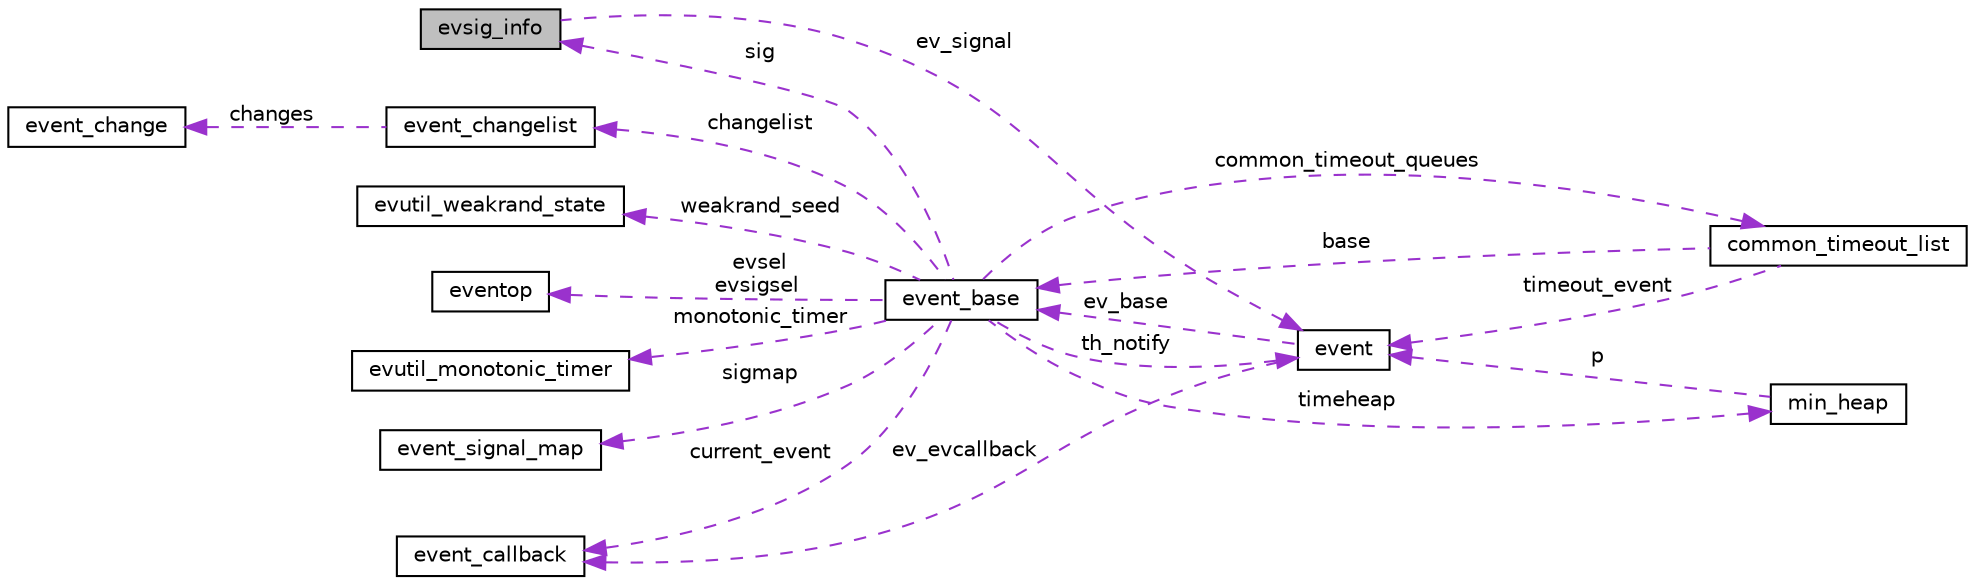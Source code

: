 digraph "evsig_info"
{
 // LATEX_PDF_SIZE
  edge [fontname="Helvetica",fontsize="10",labelfontname="Helvetica",labelfontsize="10"];
  node [fontname="Helvetica",fontsize="10",shape=record];
  rankdir="LR";
  Node1 [label="evsig_info",height=0.2,width=0.4,color="black", fillcolor="grey75", style="filled", fontcolor="black",tooltip=" "];
  Node2 -> Node1 [dir="back",color="darkorchid3",fontsize="10",style="dashed",label=" ev_signal" ,fontname="Helvetica"];
  Node2 [label="event",height=0.2,width=0.4,color="black", fillcolor="white", style="filled",URL="$structevent.html",tooltip=" "];
  Node3 -> Node2 [dir="back",color="darkorchid3",fontsize="10",style="dashed",label=" ev_evcallback" ,fontname="Helvetica"];
  Node3 [label="event_callback",height=0.2,width=0.4,color="black", fillcolor="white", style="filled",URL="$structevent__callback.html",tooltip=" "];
  Node4 -> Node2 [dir="back",color="darkorchid3",fontsize="10",style="dashed",label=" ev_base" ,fontname="Helvetica"];
  Node4 [label="event_base",height=0.2,width=0.4,color="black", fillcolor="white", style="filled",URL="$structevent__base.html",tooltip=" "];
  Node5 -> Node4 [dir="back",color="darkorchid3",fontsize="10",style="dashed",label=" evsel\nevsigsel" ,fontname="Helvetica"];
  Node5 [label="eventop",height=0.2,width=0.4,color="black", fillcolor="white", style="filled",URL="$structeventop.html",tooltip=" "];
  Node1 -> Node4 [dir="back",color="darkorchid3",fontsize="10",style="dashed",label=" sig" ,fontname="Helvetica"];
  Node6 -> Node4 [dir="back",color="darkorchid3",fontsize="10",style="dashed",label=" timeheap" ,fontname="Helvetica"];
  Node6 [label="min_heap",height=0.2,width=0.4,color="black", fillcolor="white", style="filled",URL="$structmin__heap.html",tooltip=" "];
  Node2 -> Node6 [dir="back",color="darkorchid3",fontsize="10",style="dashed",label=" p" ,fontname="Helvetica"];
  Node2 -> Node4 [dir="back",color="darkorchid3",fontsize="10",style="dashed",label=" th_notify" ,fontname="Helvetica"];
  Node3 -> Node4 [dir="back",color="darkorchid3",fontsize="10",style="dashed",label=" current_event" ,fontname="Helvetica"];
  Node7 -> Node4 [dir="back",color="darkorchid3",fontsize="10",style="dashed",label=" common_timeout_queues" ,fontname="Helvetica"];
  Node7 [label="common_timeout_list",height=0.2,width=0.4,color="black", fillcolor="white", style="filled",URL="$structcommon__timeout__list.html",tooltip=" "];
  Node2 -> Node7 [dir="back",color="darkorchid3",fontsize="10",style="dashed",label=" timeout_event" ,fontname="Helvetica"];
  Node4 -> Node7 [dir="back",color="darkorchid3",fontsize="10",style="dashed",label=" base" ,fontname="Helvetica"];
  Node8 -> Node4 [dir="back",color="darkorchid3",fontsize="10",style="dashed",label=" monotonic_timer" ,fontname="Helvetica"];
  Node8 [label="evutil_monotonic_timer",height=0.2,width=0.4,color="black", fillcolor="white", style="filled",URL="$structevutil__monotonic__timer.html",tooltip=" "];
  Node9 -> Node4 [dir="back",color="darkorchid3",fontsize="10",style="dashed",label=" sigmap" ,fontname="Helvetica"];
  Node9 [label="event_signal_map",height=0.2,width=0.4,color="black", fillcolor="white", style="filled",URL="$structevent__signal__map.html",tooltip=" "];
  Node10 -> Node4 [dir="back",color="darkorchid3",fontsize="10",style="dashed",label=" changelist" ,fontname="Helvetica"];
  Node10 [label="event_changelist",height=0.2,width=0.4,color="black", fillcolor="white", style="filled",URL="$structevent__changelist.html",tooltip=" "];
  Node11 -> Node10 [dir="back",color="darkorchid3",fontsize="10",style="dashed",label=" changes" ,fontname="Helvetica"];
  Node11 [label="event_change",height=0.2,width=0.4,color="black", fillcolor="white", style="filled",URL="$structevent__change.html",tooltip=" "];
  Node12 -> Node4 [dir="back",color="darkorchid3",fontsize="10",style="dashed",label=" weakrand_seed" ,fontname="Helvetica"];
  Node12 [label="evutil_weakrand_state",height=0.2,width=0.4,color="black", fillcolor="white", style="filled",URL="$structevutil__weakrand__state.html",tooltip=" "];
}
